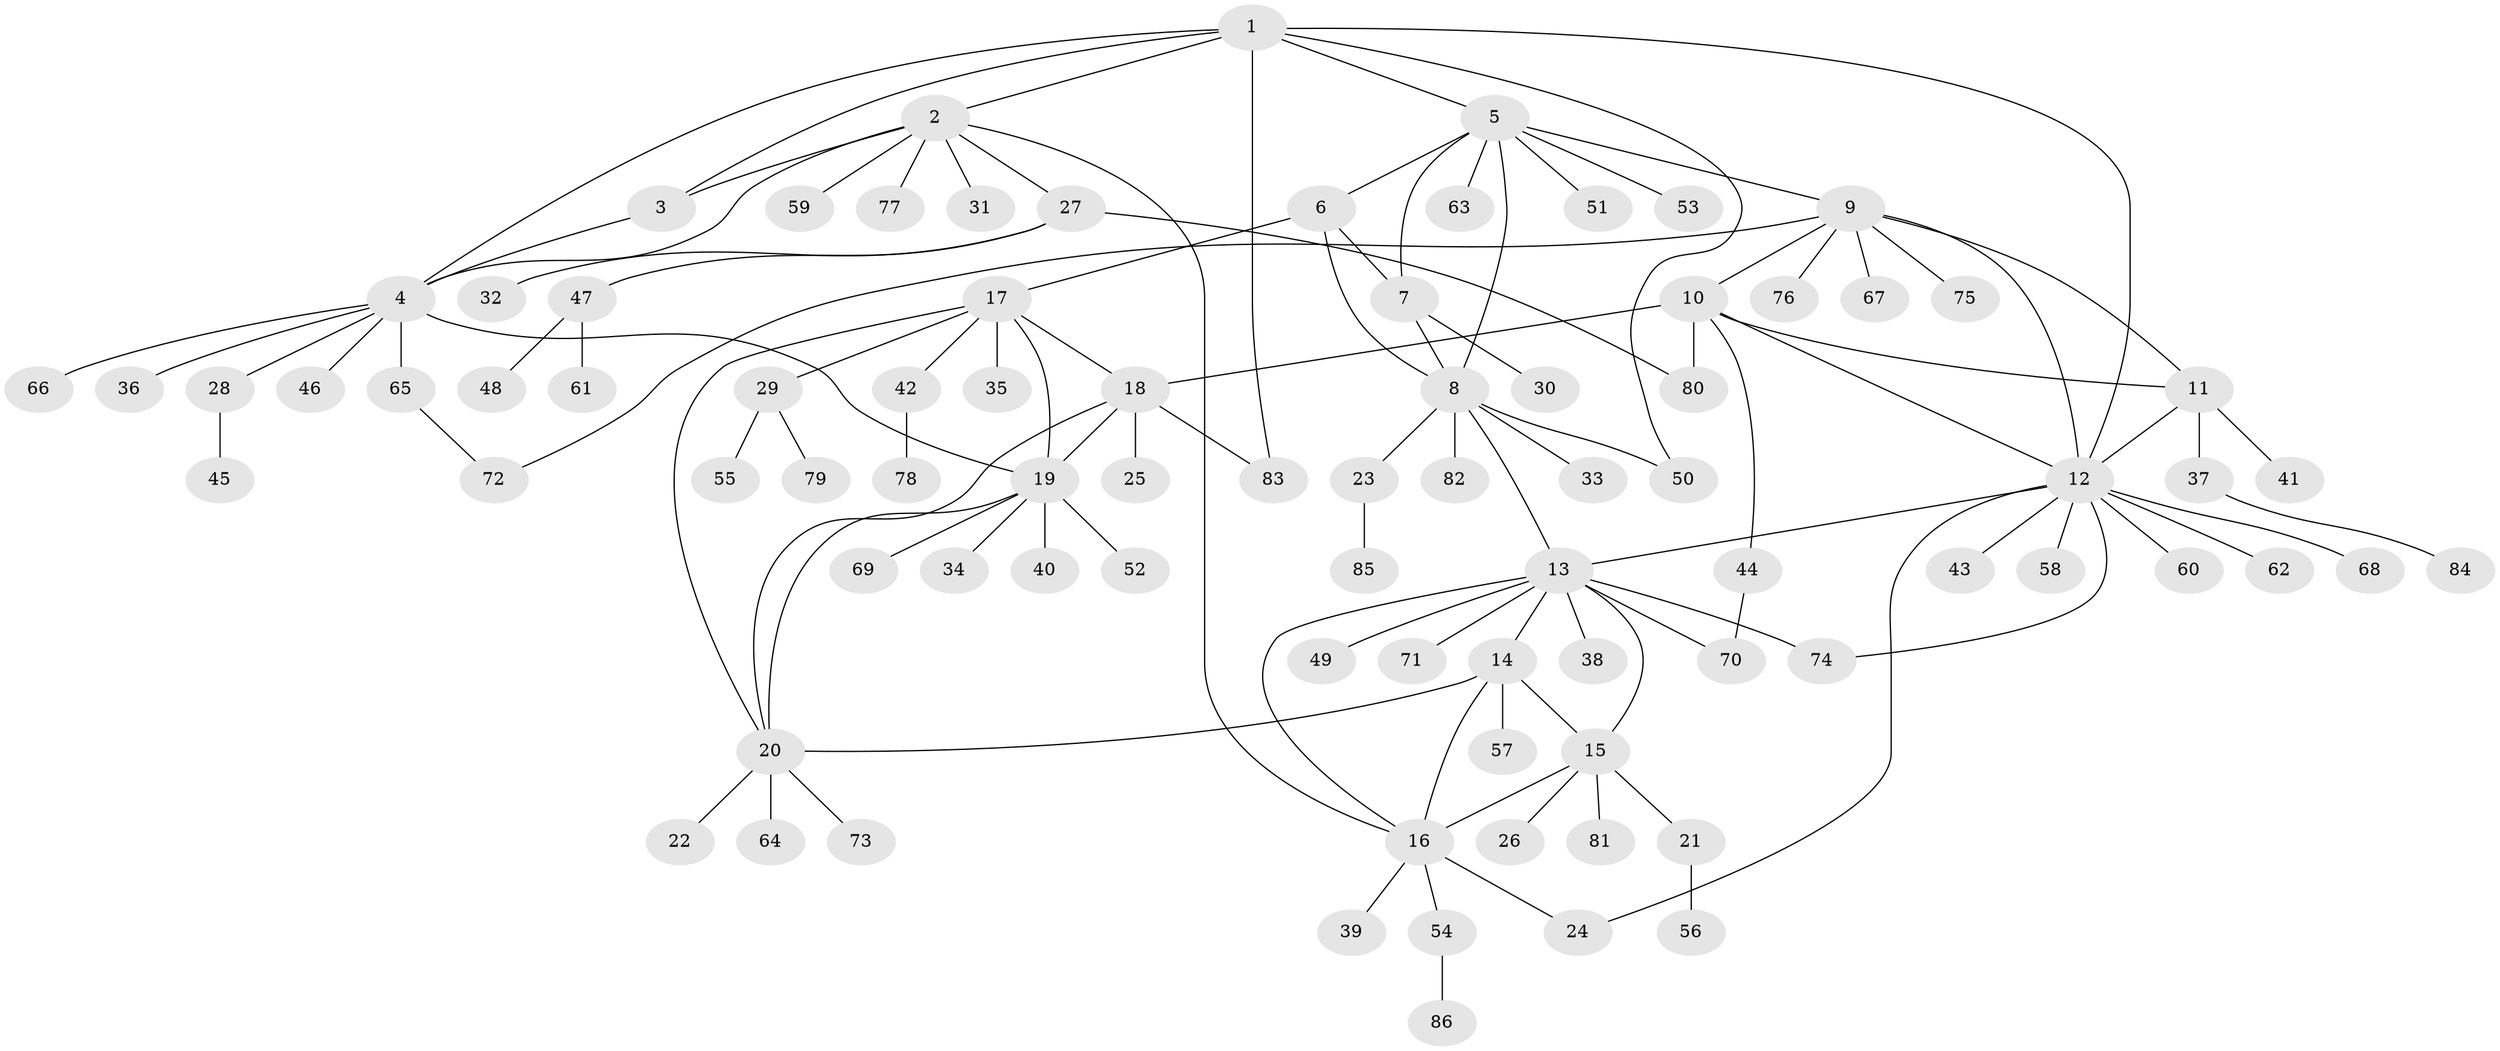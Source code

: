 // coarse degree distribution, {6: 0.029850746268656716, 8: 0.029850746268656716, 12: 0.014925373134328358, 4: 0.029850746268656716, 14: 0.014925373134328358, 5: 0.029850746268656716, 13: 0.014925373134328358, 9: 0.014925373134328358, 10: 0.014925373134328358, 1: 0.6716417910447762, 2: 0.11940298507462686, 3: 0.014925373134328358}
// Generated by graph-tools (version 1.1) at 2025/42/03/06/25 10:42:12]
// undirected, 86 vertices, 113 edges
graph export_dot {
graph [start="1"]
  node [color=gray90,style=filled];
  1;
  2;
  3;
  4;
  5;
  6;
  7;
  8;
  9;
  10;
  11;
  12;
  13;
  14;
  15;
  16;
  17;
  18;
  19;
  20;
  21;
  22;
  23;
  24;
  25;
  26;
  27;
  28;
  29;
  30;
  31;
  32;
  33;
  34;
  35;
  36;
  37;
  38;
  39;
  40;
  41;
  42;
  43;
  44;
  45;
  46;
  47;
  48;
  49;
  50;
  51;
  52;
  53;
  54;
  55;
  56;
  57;
  58;
  59;
  60;
  61;
  62;
  63;
  64;
  65;
  66;
  67;
  68;
  69;
  70;
  71;
  72;
  73;
  74;
  75;
  76;
  77;
  78;
  79;
  80;
  81;
  82;
  83;
  84;
  85;
  86;
  1 -- 2;
  1 -- 3;
  1 -- 4;
  1 -- 5;
  1 -- 12;
  1 -- 50;
  1 -- 83;
  2 -- 3;
  2 -- 4;
  2 -- 16;
  2 -- 27;
  2 -- 31;
  2 -- 59;
  2 -- 77;
  3 -- 4;
  4 -- 19;
  4 -- 28;
  4 -- 36;
  4 -- 46;
  4 -- 65;
  4 -- 66;
  5 -- 6;
  5 -- 7;
  5 -- 8;
  5 -- 9;
  5 -- 51;
  5 -- 53;
  5 -- 63;
  6 -- 7;
  6 -- 8;
  6 -- 17;
  7 -- 8;
  7 -- 30;
  8 -- 13;
  8 -- 23;
  8 -- 33;
  8 -- 50;
  8 -- 82;
  9 -- 10;
  9 -- 11;
  9 -- 12;
  9 -- 67;
  9 -- 72;
  9 -- 75;
  9 -- 76;
  10 -- 11;
  10 -- 12;
  10 -- 18;
  10 -- 44;
  10 -- 80;
  11 -- 12;
  11 -- 37;
  11 -- 41;
  12 -- 13;
  12 -- 24;
  12 -- 43;
  12 -- 58;
  12 -- 60;
  12 -- 62;
  12 -- 68;
  12 -- 74;
  13 -- 14;
  13 -- 15;
  13 -- 16;
  13 -- 38;
  13 -- 49;
  13 -- 70;
  13 -- 71;
  13 -- 74;
  14 -- 15;
  14 -- 16;
  14 -- 20;
  14 -- 57;
  15 -- 16;
  15 -- 21;
  15 -- 26;
  15 -- 81;
  16 -- 24;
  16 -- 39;
  16 -- 54;
  17 -- 18;
  17 -- 19;
  17 -- 20;
  17 -- 29;
  17 -- 35;
  17 -- 42;
  18 -- 19;
  18 -- 20;
  18 -- 25;
  18 -- 83;
  19 -- 20;
  19 -- 34;
  19 -- 40;
  19 -- 52;
  19 -- 69;
  20 -- 22;
  20 -- 64;
  20 -- 73;
  21 -- 56;
  23 -- 85;
  27 -- 32;
  27 -- 47;
  27 -- 80;
  28 -- 45;
  29 -- 55;
  29 -- 79;
  37 -- 84;
  42 -- 78;
  44 -- 70;
  47 -- 48;
  47 -- 61;
  54 -- 86;
  65 -- 72;
}
